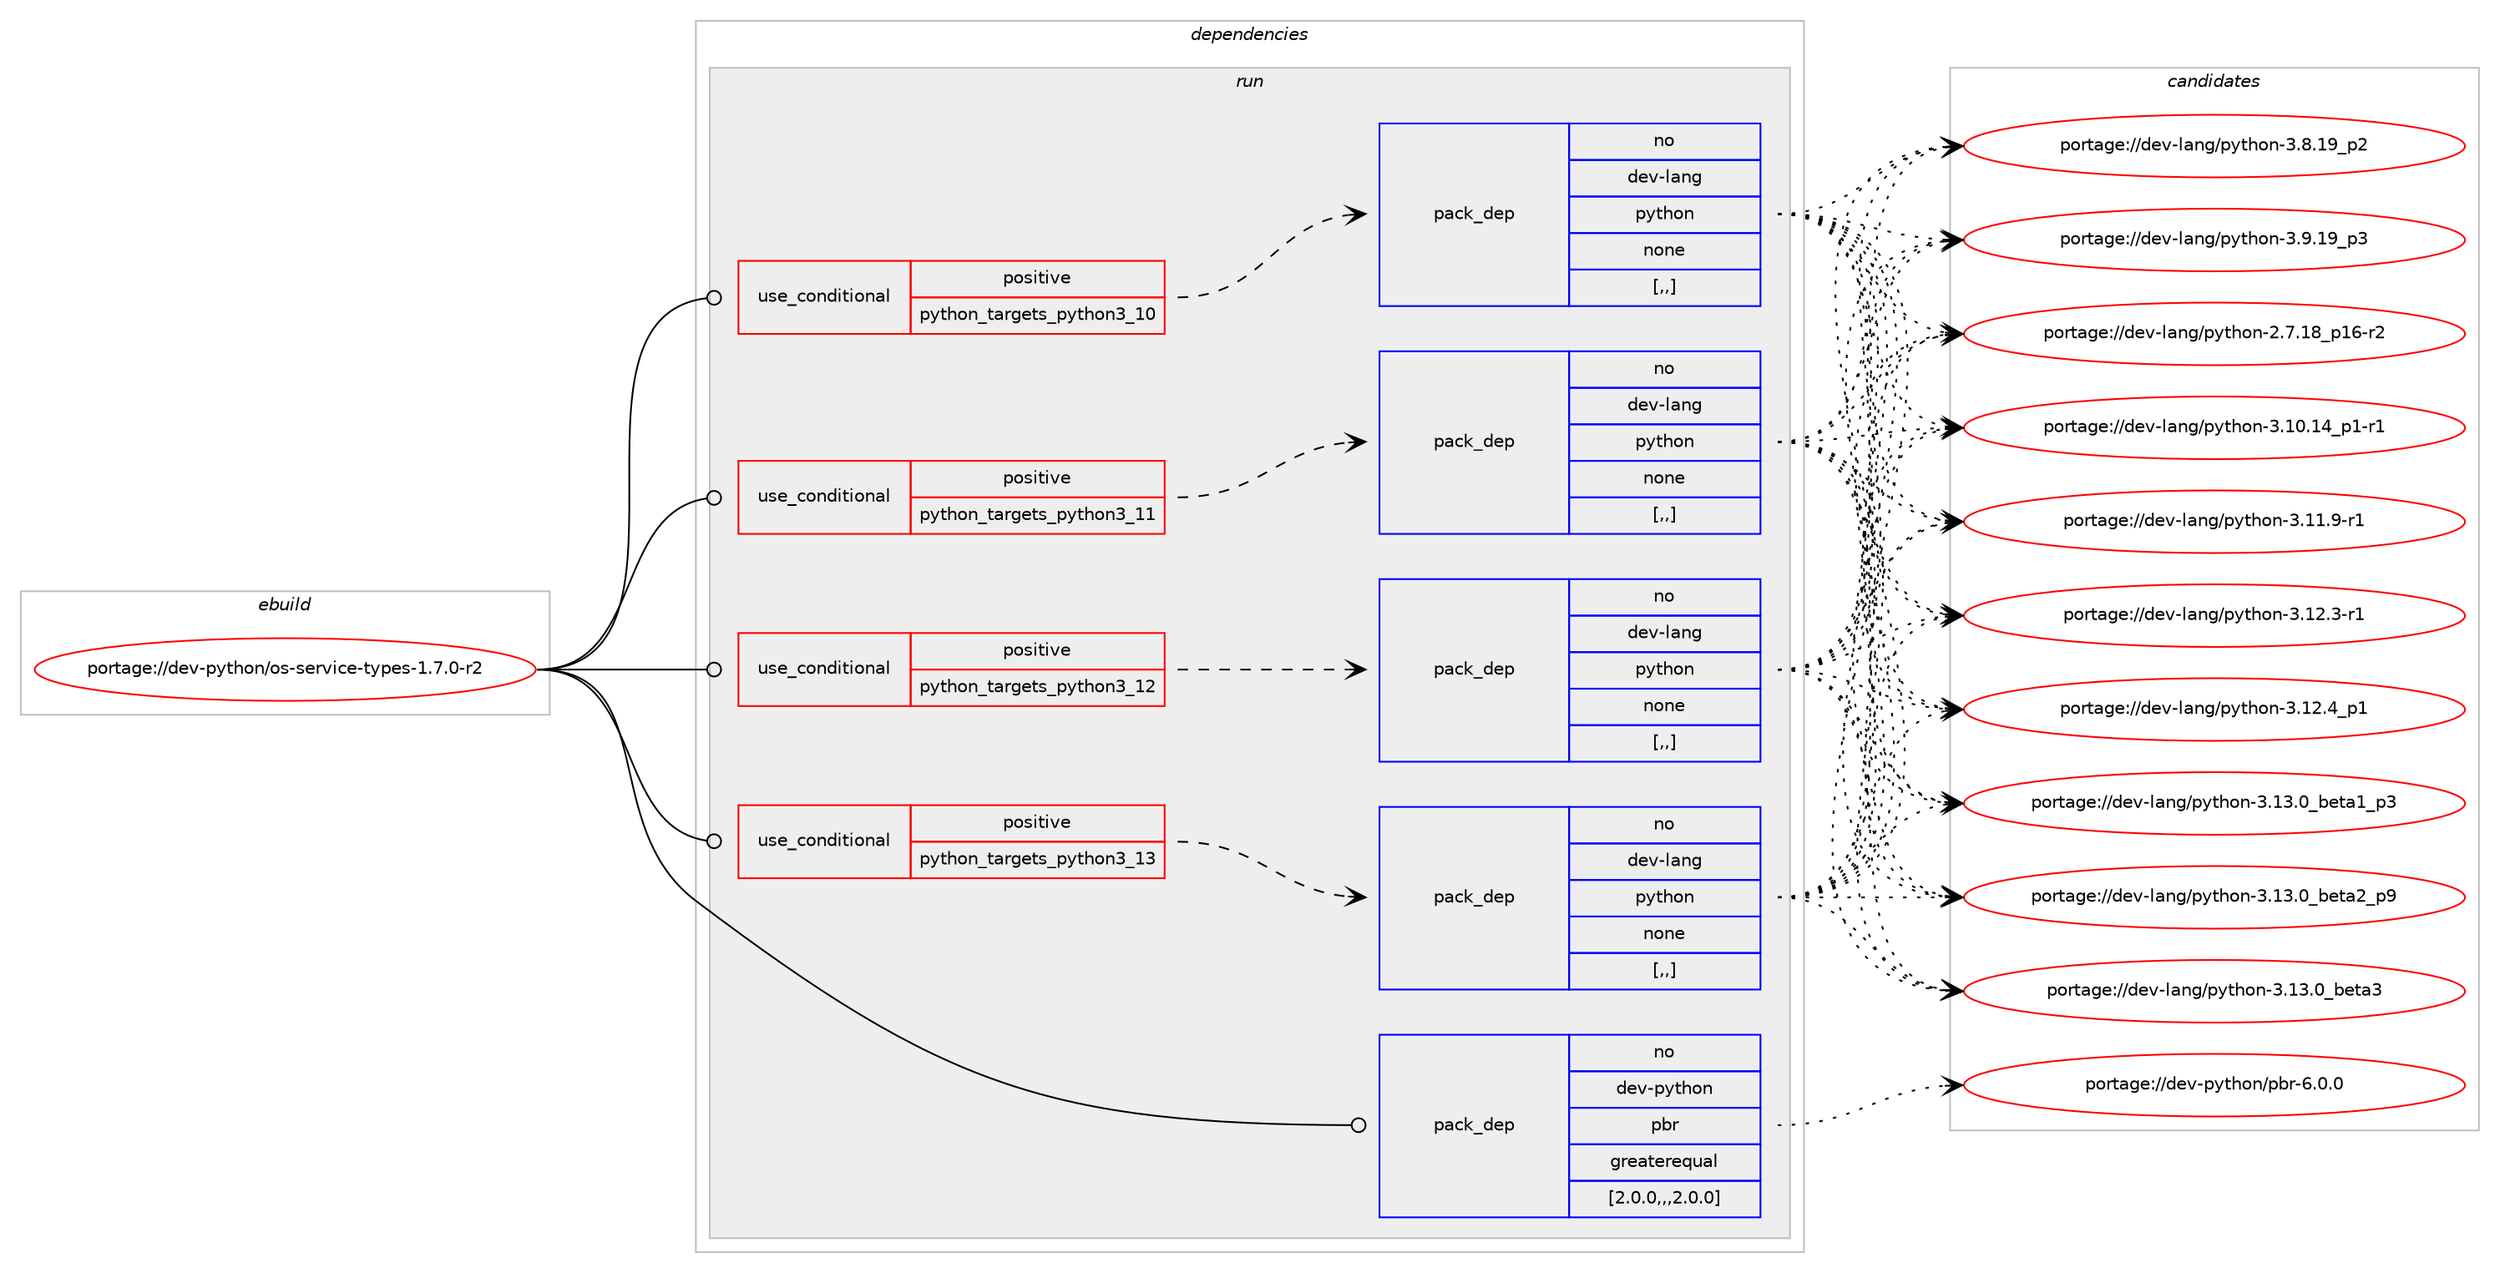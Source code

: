 digraph prolog {

# *************
# Graph options
# *************

newrank=true;
concentrate=true;
compound=true;
graph [rankdir=LR,fontname=Helvetica,fontsize=10,ranksep=1.5];#, ranksep=2.5, nodesep=0.2];
edge  [arrowhead=vee];
node  [fontname=Helvetica,fontsize=10];

# **********
# The ebuild
# **********

subgraph cluster_leftcol {
color=gray;
rank=same;
label=<<i>ebuild</i>>;
id [label="portage://dev-python/os-service-types-1.7.0-r2", color=red, width=4, href="../dev-python/os-service-types-1.7.0-r2.svg"];
}

# ****************
# The dependencies
# ****************

subgraph cluster_midcol {
color=gray;
label=<<i>dependencies</i>>;
subgraph cluster_compile {
fillcolor="#eeeeee";
style=filled;
label=<<i>compile</i>>;
}
subgraph cluster_compileandrun {
fillcolor="#eeeeee";
style=filled;
label=<<i>compile and run</i>>;
}
subgraph cluster_run {
fillcolor="#eeeeee";
style=filled;
label=<<i>run</i>>;
subgraph cond34532 {
dependency149658 [label=<<TABLE BORDER="0" CELLBORDER="1" CELLSPACING="0" CELLPADDING="4"><TR><TD ROWSPAN="3" CELLPADDING="10">use_conditional</TD></TR><TR><TD>positive</TD></TR><TR><TD>python_targets_python3_10</TD></TR></TABLE>>, shape=none, color=red];
subgraph pack113911 {
dependency149659 [label=<<TABLE BORDER="0" CELLBORDER="1" CELLSPACING="0" CELLPADDING="4" WIDTH="220"><TR><TD ROWSPAN="6" CELLPADDING="30">pack_dep</TD></TR><TR><TD WIDTH="110">no</TD></TR><TR><TD>dev-lang</TD></TR><TR><TD>python</TD></TR><TR><TD>none</TD></TR><TR><TD>[,,]</TD></TR></TABLE>>, shape=none, color=blue];
}
dependency149658:e -> dependency149659:w [weight=20,style="dashed",arrowhead="vee"];
}
id:e -> dependency149658:w [weight=20,style="solid",arrowhead="odot"];
subgraph cond34533 {
dependency149660 [label=<<TABLE BORDER="0" CELLBORDER="1" CELLSPACING="0" CELLPADDING="4"><TR><TD ROWSPAN="3" CELLPADDING="10">use_conditional</TD></TR><TR><TD>positive</TD></TR><TR><TD>python_targets_python3_11</TD></TR></TABLE>>, shape=none, color=red];
subgraph pack113912 {
dependency149661 [label=<<TABLE BORDER="0" CELLBORDER="1" CELLSPACING="0" CELLPADDING="4" WIDTH="220"><TR><TD ROWSPAN="6" CELLPADDING="30">pack_dep</TD></TR><TR><TD WIDTH="110">no</TD></TR><TR><TD>dev-lang</TD></TR><TR><TD>python</TD></TR><TR><TD>none</TD></TR><TR><TD>[,,]</TD></TR></TABLE>>, shape=none, color=blue];
}
dependency149660:e -> dependency149661:w [weight=20,style="dashed",arrowhead="vee"];
}
id:e -> dependency149660:w [weight=20,style="solid",arrowhead="odot"];
subgraph cond34534 {
dependency149662 [label=<<TABLE BORDER="0" CELLBORDER="1" CELLSPACING="0" CELLPADDING="4"><TR><TD ROWSPAN="3" CELLPADDING="10">use_conditional</TD></TR><TR><TD>positive</TD></TR><TR><TD>python_targets_python3_12</TD></TR></TABLE>>, shape=none, color=red];
subgraph pack113913 {
dependency149663 [label=<<TABLE BORDER="0" CELLBORDER="1" CELLSPACING="0" CELLPADDING="4" WIDTH="220"><TR><TD ROWSPAN="6" CELLPADDING="30">pack_dep</TD></TR><TR><TD WIDTH="110">no</TD></TR><TR><TD>dev-lang</TD></TR><TR><TD>python</TD></TR><TR><TD>none</TD></TR><TR><TD>[,,]</TD></TR></TABLE>>, shape=none, color=blue];
}
dependency149662:e -> dependency149663:w [weight=20,style="dashed",arrowhead="vee"];
}
id:e -> dependency149662:w [weight=20,style="solid",arrowhead="odot"];
subgraph cond34535 {
dependency149664 [label=<<TABLE BORDER="0" CELLBORDER="1" CELLSPACING="0" CELLPADDING="4"><TR><TD ROWSPAN="3" CELLPADDING="10">use_conditional</TD></TR><TR><TD>positive</TD></TR><TR><TD>python_targets_python3_13</TD></TR></TABLE>>, shape=none, color=red];
subgraph pack113914 {
dependency149665 [label=<<TABLE BORDER="0" CELLBORDER="1" CELLSPACING="0" CELLPADDING="4" WIDTH="220"><TR><TD ROWSPAN="6" CELLPADDING="30">pack_dep</TD></TR><TR><TD WIDTH="110">no</TD></TR><TR><TD>dev-lang</TD></TR><TR><TD>python</TD></TR><TR><TD>none</TD></TR><TR><TD>[,,]</TD></TR></TABLE>>, shape=none, color=blue];
}
dependency149664:e -> dependency149665:w [weight=20,style="dashed",arrowhead="vee"];
}
id:e -> dependency149664:w [weight=20,style="solid",arrowhead="odot"];
subgraph pack113915 {
dependency149666 [label=<<TABLE BORDER="0" CELLBORDER="1" CELLSPACING="0" CELLPADDING="4" WIDTH="220"><TR><TD ROWSPAN="6" CELLPADDING="30">pack_dep</TD></TR><TR><TD WIDTH="110">no</TD></TR><TR><TD>dev-python</TD></TR><TR><TD>pbr</TD></TR><TR><TD>greaterequal</TD></TR><TR><TD>[2.0.0,,,2.0.0]</TD></TR></TABLE>>, shape=none, color=blue];
}
id:e -> dependency149666:w [weight=20,style="solid",arrowhead="odot"];
}
}

# **************
# The candidates
# **************

subgraph cluster_choices {
rank=same;
color=gray;
label=<<i>candidates</i>>;

subgraph choice113911 {
color=black;
nodesep=1;
choice100101118451089711010347112121116104111110455046554649569511249544511450 [label="portage://dev-lang/python-2.7.18_p16-r2", color=red, width=4,href="../dev-lang/python-2.7.18_p16-r2.svg"];
choice100101118451089711010347112121116104111110455146494846495295112494511449 [label="portage://dev-lang/python-3.10.14_p1-r1", color=red, width=4,href="../dev-lang/python-3.10.14_p1-r1.svg"];
choice100101118451089711010347112121116104111110455146494946574511449 [label="portage://dev-lang/python-3.11.9-r1", color=red, width=4,href="../dev-lang/python-3.11.9-r1.svg"];
choice100101118451089711010347112121116104111110455146495046514511449 [label="portage://dev-lang/python-3.12.3-r1", color=red, width=4,href="../dev-lang/python-3.12.3-r1.svg"];
choice100101118451089711010347112121116104111110455146495046529511249 [label="portage://dev-lang/python-3.12.4_p1", color=red, width=4,href="../dev-lang/python-3.12.4_p1.svg"];
choice10010111845108971101034711212111610411111045514649514648959810111697499511251 [label="portage://dev-lang/python-3.13.0_beta1_p3", color=red, width=4,href="../dev-lang/python-3.13.0_beta1_p3.svg"];
choice10010111845108971101034711212111610411111045514649514648959810111697509511257 [label="portage://dev-lang/python-3.13.0_beta2_p9", color=red, width=4,href="../dev-lang/python-3.13.0_beta2_p9.svg"];
choice1001011184510897110103471121211161041111104551464951464895981011169751 [label="portage://dev-lang/python-3.13.0_beta3", color=red, width=4,href="../dev-lang/python-3.13.0_beta3.svg"];
choice100101118451089711010347112121116104111110455146564649579511250 [label="portage://dev-lang/python-3.8.19_p2", color=red, width=4,href="../dev-lang/python-3.8.19_p2.svg"];
choice100101118451089711010347112121116104111110455146574649579511251 [label="portage://dev-lang/python-3.9.19_p3", color=red, width=4,href="../dev-lang/python-3.9.19_p3.svg"];
dependency149659:e -> choice100101118451089711010347112121116104111110455046554649569511249544511450:w [style=dotted,weight="100"];
dependency149659:e -> choice100101118451089711010347112121116104111110455146494846495295112494511449:w [style=dotted,weight="100"];
dependency149659:e -> choice100101118451089711010347112121116104111110455146494946574511449:w [style=dotted,weight="100"];
dependency149659:e -> choice100101118451089711010347112121116104111110455146495046514511449:w [style=dotted,weight="100"];
dependency149659:e -> choice100101118451089711010347112121116104111110455146495046529511249:w [style=dotted,weight="100"];
dependency149659:e -> choice10010111845108971101034711212111610411111045514649514648959810111697499511251:w [style=dotted,weight="100"];
dependency149659:e -> choice10010111845108971101034711212111610411111045514649514648959810111697509511257:w [style=dotted,weight="100"];
dependency149659:e -> choice1001011184510897110103471121211161041111104551464951464895981011169751:w [style=dotted,weight="100"];
dependency149659:e -> choice100101118451089711010347112121116104111110455146564649579511250:w [style=dotted,weight="100"];
dependency149659:e -> choice100101118451089711010347112121116104111110455146574649579511251:w [style=dotted,weight="100"];
}
subgraph choice113912 {
color=black;
nodesep=1;
choice100101118451089711010347112121116104111110455046554649569511249544511450 [label="portage://dev-lang/python-2.7.18_p16-r2", color=red, width=4,href="../dev-lang/python-2.7.18_p16-r2.svg"];
choice100101118451089711010347112121116104111110455146494846495295112494511449 [label="portage://dev-lang/python-3.10.14_p1-r1", color=red, width=4,href="../dev-lang/python-3.10.14_p1-r1.svg"];
choice100101118451089711010347112121116104111110455146494946574511449 [label="portage://dev-lang/python-3.11.9-r1", color=red, width=4,href="../dev-lang/python-3.11.9-r1.svg"];
choice100101118451089711010347112121116104111110455146495046514511449 [label="portage://dev-lang/python-3.12.3-r1", color=red, width=4,href="../dev-lang/python-3.12.3-r1.svg"];
choice100101118451089711010347112121116104111110455146495046529511249 [label="portage://dev-lang/python-3.12.4_p1", color=red, width=4,href="../dev-lang/python-3.12.4_p1.svg"];
choice10010111845108971101034711212111610411111045514649514648959810111697499511251 [label="portage://dev-lang/python-3.13.0_beta1_p3", color=red, width=4,href="../dev-lang/python-3.13.0_beta1_p3.svg"];
choice10010111845108971101034711212111610411111045514649514648959810111697509511257 [label="portage://dev-lang/python-3.13.0_beta2_p9", color=red, width=4,href="../dev-lang/python-3.13.0_beta2_p9.svg"];
choice1001011184510897110103471121211161041111104551464951464895981011169751 [label="portage://dev-lang/python-3.13.0_beta3", color=red, width=4,href="../dev-lang/python-3.13.0_beta3.svg"];
choice100101118451089711010347112121116104111110455146564649579511250 [label="portage://dev-lang/python-3.8.19_p2", color=red, width=4,href="../dev-lang/python-3.8.19_p2.svg"];
choice100101118451089711010347112121116104111110455146574649579511251 [label="portage://dev-lang/python-3.9.19_p3", color=red, width=4,href="../dev-lang/python-3.9.19_p3.svg"];
dependency149661:e -> choice100101118451089711010347112121116104111110455046554649569511249544511450:w [style=dotted,weight="100"];
dependency149661:e -> choice100101118451089711010347112121116104111110455146494846495295112494511449:w [style=dotted,weight="100"];
dependency149661:e -> choice100101118451089711010347112121116104111110455146494946574511449:w [style=dotted,weight="100"];
dependency149661:e -> choice100101118451089711010347112121116104111110455146495046514511449:w [style=dotted,weight="100"];
dependency149661:e -> choice100101118451089711010347112121116104111110455146495046529511249:w [style=dotted,weight="100"];
dependency149661:e -> choice10010111845108971101034711212111610411111045514649514648959810111697499511251:w [style=dotted,weight="100"];
dependency149661:e -> choice10010111845108971101034711212111610411111045514649514648959810111697509511257:w [style=dotted,weight="100"];
dependency149661:e -> choice1001011184510897110103471121211161041111104551464951464895981011169751:w [style=dotted,weight="100"];
dependency149661:e -> choice100101118451089711010347112121116104111110455146564649579511250:w [style=dotted,weight="100"];
dependency149661:e -> choice100101118451089711010347112121116104111110455146574649579511251:w [style=dotted,weight="100"];
}
subgraph choice113913 {
color=black;
nodesep=1;
choice100101118451089711010347112121116104111110455046554649569511249544511450 [label="portage://dev-lang/python-2.7.18_p16-r2", color=red, width=4,href="../dev-lang/python-2.7.18_p16-r2.svg"];
choice100101118451089711010347112121116104111110455146494846495295112494511449 [label="portage://dev-lang/python-3.10.14_p1-r1", color=red, width=4,href="../dev-lang/python-3.10.14_p1-r1.svg"];
choice100101118451089711010347112121116104111110455146494946574511449 [label="portage://dev-lang/python-3.11.9-r1", color=red, width=4,href="../dev-lang/python-3.11.9-r1.svg"];
choice100101118451089711010347112121116104111110455146495046514511449 [label="portage://dev-lang/python-3.12.3-r1", color=red, width=4,href="../dev-lang/python-3.12.3-r1.svg"];
choice100101118451089711010347112121116104111110455146495046529511249 [label="portage://dev-lang/python-3.12.4_p1", color=red, width=4,href="../dev-lang/python-3.12.4_p1.svg"];
choice10010111845108971101034711212111610411111045514649514648959810111697499511251 [label="portage://dev-lang/python-3.13.0_beta1_p3", color=red, width=4,href="../dev-lang/python-3.13.0_beta1_p3.svg"];
choice10010111845108971101034711212111610411111045514649514648959810111697509511257 [label="portage://dev-lang/python-3.13.0_beta2_p9", color=red, width=4,href="../dev-lang/python-3.13.0_beta2_p9.svg"];
choice1001011184510897110103471121211161041111104551464951464895981011169751 [label="portage://dev-lang/python-3.13.0_beta3", color=red, width=4,href="../dev-lang/python-3.13.0_beta3.svg"];
choice100101118451089711010347112121116104111110455146564649579511250 [label="portage://dev-lang/python-3.8.19_p2", color=red, width=4,href="../dev-lang/python-3.8.19_p2.svg"];
choice100101118451089711010347112121116104111110455146574649579511251 [label="portage://dev-lang/python-3.9.19_p3", color=red, width=4,href="../dev-lang/python-3.9.19_p3.svg"];
dependency149663:e -> choice100101118451089711010347112121116104111110455046554649569511249544511450:w [style=dotted,weight="100"];
dependency149663:e -> choice100101118451089711010347112121116104111110455146494846495295112494511449:w [style=dotted,weight="100"];
dependency149663:e -> choice100101118451089711010347112121116104111110455146494946574511449:w [style=dotted,weight="100"];
dependency149663:e -> choice100101118451089711010347112121116104111110455146495046514511449:w [style=dotted,weight="100"];
dependency149663:e -> choice100101118451089711010347112121116104111110455146495046529511249:w [style=dotted,weight="100"];
dependency149663:e -> choice10010111845108971101034711212111610411111045514649514648959810111697499511251:w [style=dotted,weight="100"];
dependency149663:e -> choice10010111845108971101034711212111610411111045514649514648959810111697509511257:w [style=dotted,weight="100"];
dependency149663:e -> choice1001011184510897110103471121211161041111104551464951464895981011169751:w [style=dotted,weight="100"];
dependency149663:e -> choice100101118451089711010347112121116104111110455146564649579511250:w [style=dotted,weight="100"];
dependency149663:e -> choice100101118451089711010347112121116104111110455146574649579511251:w [style=dotted,weight="100"];
}
subgraph choice113914 {
color=black;
nodesep=1;
choice100101118451089711010347112121116104111110455046554649569511249544511450 [label="portage://dev-lang/python-2.7.18_p16-r2", color=red, width=4,href="../dev-lang/python-2.7.18_p16-r2.svg"];
choice100101118451089711010347112121116104111110455146494846495295112494511449 [label="portage://dev-lang/python-3.10.14_p1-r1", color=red, width=4,href="../dev-lang/python-3.10.14_p1-r1.svg"];
choice100101118451089711010347112121116104111110455146494946574511449 [label="portage://dev-lang/python-3.11.9-r1", color=red, width=4,href="../dev-lang/python-3.11.9-r1.svg"];
choice100101118451089711010347112121116104111110455146495046514511449 [label="portage://dev-lang/python-3.12.3-r1", color=red, width=4,href="../dev-lang/python-3.12.3-r1.svg"];
choice100101118451089711010347112121116104111110455146495046529511249 [label="portage://dev-lang/python-3.12.4_p1", color=red, width=4,href="../dev-lang/python-3.12.4_p1.svg"];
choice10010111845108971101034711212111610411111045514649514648959810111697499511251 [label="portage://dev-lang/python-3.13.0_beta1_p3", color=red, width=4,href="../dev-lang/python-3.13.0_beta1_p3.svg"];
choice10010111845108971101034711212111610411111045514649514648959810111697509511257 [label="portage://dev-lang/python-3.13.0_beta2_p9", color=red, width=4,href="../dev-lang/python-3.13.0_beta2_p9.svg"];
choice1001011184510897110103471121211161041111104551464951464895981011169751 [label="portage://dev-lang/python-3.13.0_beta3", color=red, width=4,href="../dev-lang/python-3.13.0_beta3.svg"];
choice100101118451089711010347112121116104111110455146564649579511250 [label="portage://dev-lang/python-3.8.19_p2", color=red, width=4,href="../dev-lang/python-3.8.19_p2.svg"];
choice100101118451089711010347112121116104111110455146574649579511251 [label="portage://dev-lang/python-3.9.19_p3", color=red, width=4,href="../dev-lang/python-3.9.19_p3.svg"];
dependency149665:e -> choice100101118451089711010347112121116104111110455046554649569511249544511450:w [style=dotted,weight="100"];
dependency149665:e -> choice100101118451089711010347112121116104111110455146494846495295112494511449:w [style=dotted,weight="100"];
dependency149665:e -> choice100101118451089711010347112121116104111110455146494946574511449:w [style=dotted,weight="100"];
dependency149665:e -> choice100101118451089711010347112121116104111110455146495046514511449:w [style=dotted,weight="100"];
dependency149665:e -> choice100101118451089711010347112121116104111110455146495046529511249:w [style=dotted,weight="100"];
dependency149665:e -> choice10010111845108971101034711212111610411111045514649514648959810111697499511251:w [style=dotted,weight="100"];
dependency149665:e -> choice10010111845108971101034711212111610411111045514649514648959810111697509511257:w [style=dotted,weight="100"];
dependency149665:e -> choice1001011184510897110103471121211161041111104551464951464895981011169751:w [style=dotted,weight="100"];
dependency149665:e -> choice100101118451089711010347112121116104111110455146564649579511250:w [style=dotted,weight="100"];
dependency149665:e -> choice100101118451089711010347112121116104111110455146574649579511251:w [style=dotted,weight="100"];
}
subgraph choice113915 {
color=black;
nodesep=1;
choice100101118451121211161041111104711298114455446484648 [label="portage://dev-python/pbr-6.0.0", color=red, width=4,href="../dev-python/pbr-6.0.0.svg"];
dependency149666:e -> choice100101118451121211161041111104711298114455446484648:w [style=dotted,weight="100"];
}
}

}
